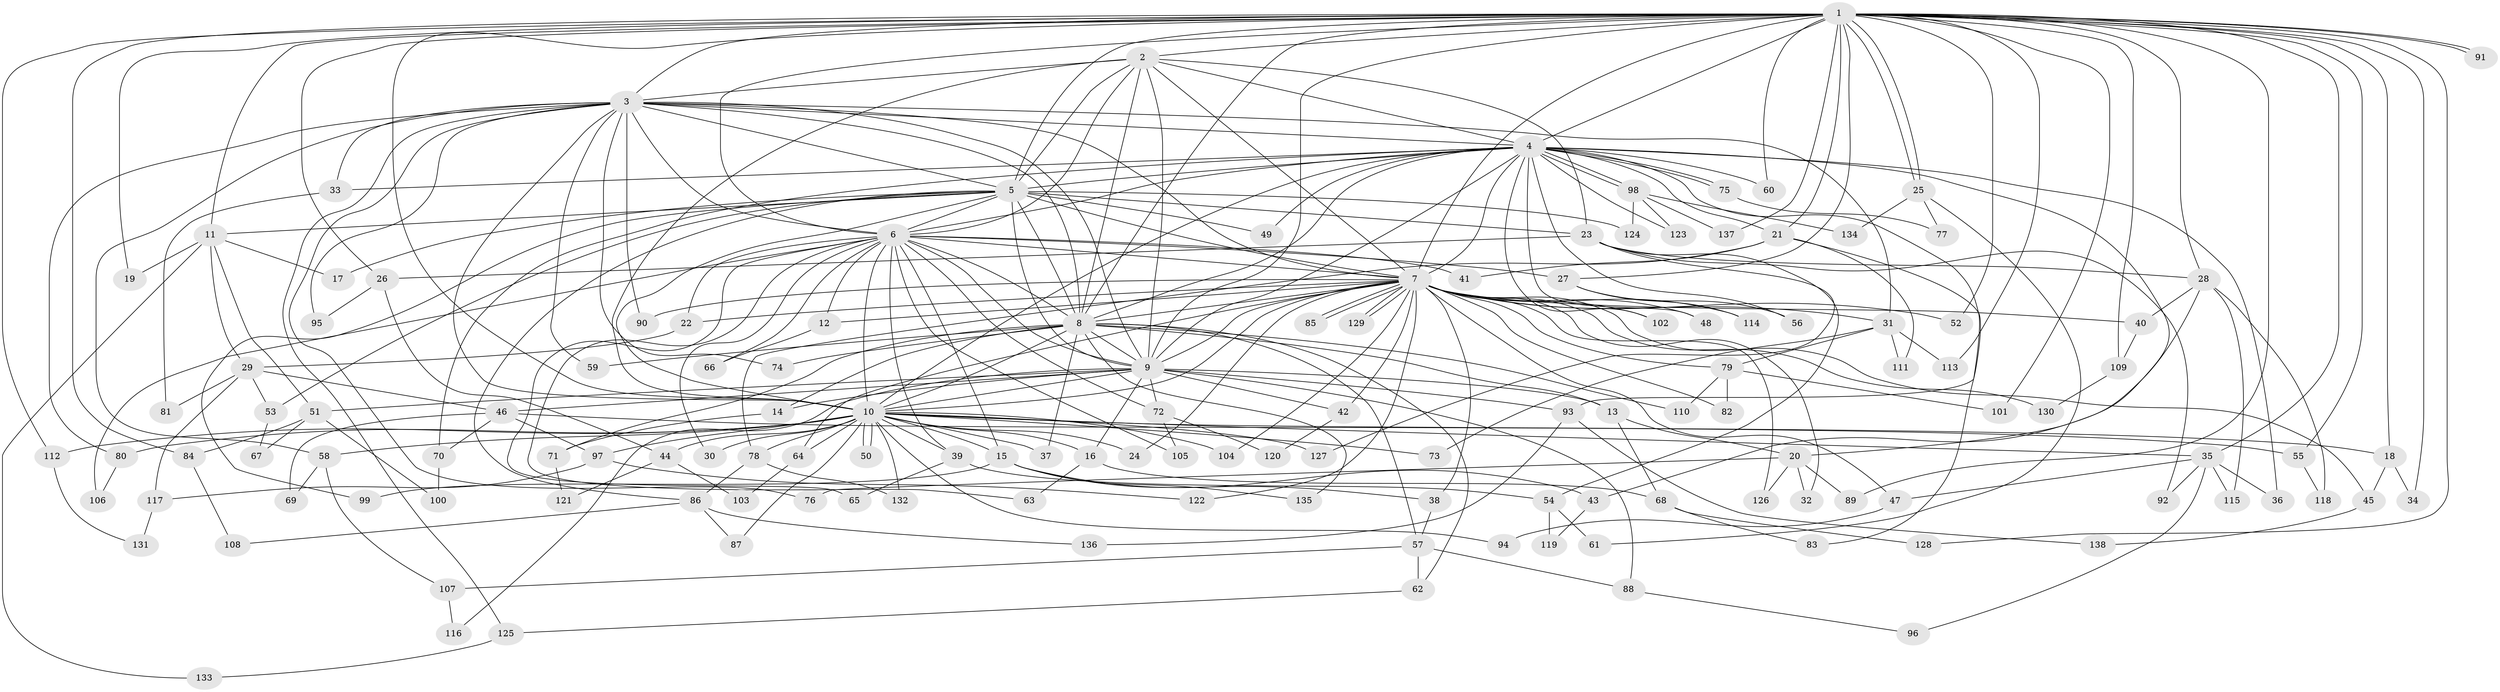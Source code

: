 // Generated by graph-tools (version 1.1) at 2025/01/03/09/25 03:01:35]
// undirected, 138 vertices, 301 edges
graph export_dot {
graph [start="1"]
  node [color=gray90,style=filled];
  1;
  2;
  3;
  4;
  5;
  6;
  7;
  8;
  9;
  10;
  11;
  12;
  13;
  14;
  15;
  16;
  17;
  18;
  19;
  20;
  21;
  22;
  23;
  24;
  25;
  26;
  27;
  28;
  29;
  30;
  31;
  32;
  33;
  34;
  35;
  36;
  37;
  38;
  39;
  40;
  41;
  42;
  43;
  44;
  45;
  46;
  47;
  48;
  49;
  50;
  51;
  52;
  53;
  54;
  55;
  56;
  57;
  58;
  59;
  60;
  61;
  62;
  63;
  64;
  65;
  66;
  67;
  68;
  69;
  70;
  71;
  72;
  73;
  74;
  75;
  76;
  77;
  78;
  79;
  80;
  81;
  82;
  83;
  84;
  85;
  86;
  87;
  88;
  89;
  90;
  91;
  92;
  93;
  94;
  95;
  96;
  97;
  98;
  99;
  100;
  101;
  102;
  103;
  104;
  105;
  106;
  107;
  108;
  109;
  110;
  111;
  112;
  113;
  114;
  115;
  116;
  117;
  118;
  119;
  120;
  121;
  122;
  123;
  124;
  125;
  126;
  127;
  128;
  129;
  130;
  131;
  132;
  133;
  134;
  135;
  136;
  137;
  138;
  1 -- 2;
  1 -- 3;
  1 -- 4;
  1 -- 5;
  1 -- 6;
  1 -- 7;
  1 -- 8;
  1 -- 9;
  1 -- 10;
  1 -- 11;
  1 -- 18;
  1 -- 19;
  1 -- 21;
  1 -- 25;
  1 -- 25;
  1 -- 26;
  1 -- 27;
  1 -- 28;
  1 -- 34;
  1 -- 35;
  1 -- 52;
  1 -- 55;
  1 -- 60;
  1 -- 84;
  1 -- 89;
  1 -- 91;
  1 -- 91;
  1 -- 101;
  1 -- 109;
  1 -- 112;
  1 -- 113;
  1 -- 128;
  1 -- 137;
  2 -- 3;
  2 -- 4;
  2 -- 5;
  2 -- 6;
  2 -- 7;
  2 -- 8;
  2 -- 9;
  2 -- 10;
  2 -- 23;
  3 -- 4;
  3 -- 5;
  3 -- 6;
  3 -- 7;
  3 -- 8;
  3 -- 9;
  3 -- 10;
  3 -- 31;
  3 -- 33;
  3 -- 58;
  3 -- 59;
  3 -- 74;
  3 -- 76;
  3 -- 80;
  3 -- 90;
  3 -- 95;
  3 -- 125;
  4 -- 5;
  4 -- 6;
  4 -- 7;
  4 -- 8;
  4 -- 9;
  4 -- 10;
  4 -- 20;
  4 -- 21;
  4 -- 33;
  4 -- 36;
  4 -- 48;
  4 -- 49;
  4 -- 56;
  4 -- 60;
  4 -- 70;
  4 -- 75;
  4 -- 75;
  4 -- 93;
  4 -- 98;
  4 -- 98;
  4 -- 102;
  4 -- 123;
  5 -- 6;
  5 -- 7;
  5 -- 8;
  5 -- 9;
  5 -- 10;
  5 -- 11;
  5 -- 17;
  5 -- 23;
  5 -- 49;
  5 -- 53;
  5 -- 86;
  5 -- 99;
  5 -- 124;
  6 -- 7;
  6 -- 8;
  6 -- 9;
  6 -- 10;
  6 -- 12;
  6 -- 15;
  6 -- 22;
  6 -- 27;
  6 -- 30;
  6 -- 39;
  6 -- 41;
  6 -- 63;
  6 -- 65;
  6 -- 66;
  6 -- 72;
  6 -- 105;
  6 -- 106;
  7 -- 8;
  7 -- 9;
  7 -- 10;
  7 -- 12;
  7 -- 22;
  7 -- 24;
  7 -- 31;
  7 -- 32;
  7 -- 38;
  7 -- 40;
  7 -- 42;
  7 -- 45;
  7 -- 47;
  7 -- 48;
  7 -- 52;
  7 -- 64;
  7 -- 79;
  7 -- 82;
  7 -- 85;
  7 -- 85;
  7 -- 90;
  7 -- 102;
  7 -- 104;
  7 -- 114;
  7 -- 122;
  7 -- 126;
  7 -- 129;
  7 -- 129;
  7 -- 130;
  8 -- 9;
  8 -- 10;
  8 -- 13;
  8 -- 14;
  8 -- 37;
  8 -- 57;
  8 -- 59;
  8 -- 62;
  8 -- 71;
  8 -- 74;
  8 -- 110;
  8 -- 135;
  9 -- 10;
  9 -- 13;
  9 -- 14;
  9 -- 16;
  9 -- 42;
  9 -- 46;
  9 -- 51;
  9 -- 72;
  9 -- 88;
  9 -- 93;
  9 -- 116;
  10 -- 15;
  10 -- 16;
  10 -- 18;
  10 -- 24;
  10 -- 30;
  10 -- 35;
  10 -- 37;
  10 -- 39;
  10 -- 44;
  10 -- 50;
  10 -- 50;
  10 -- 58;
  10 -- 64;
  10 -- 73;
  10 -- 78;
  10 -- 80;
  10 -- 87;
  10 -- 94;
  10 -- 97;
  10 -- 104;
  10 -- 112;
  10 -- 127;
  10 -- 132;
  11 -- 17;
  11 -- 19;
  11 -- 29;
  11 -- 51;
  11 -- 133;
  12 -- 66;
  13 -- 20;
  13 -- 68;
  14 -- 71;
  15 -- 38;
  15 -- 43;
  15 -- 99;
  15 -- 135;
  16 -- 63;
  16 -- 68;
  18 -- 34;
  18 -- 45;
  20 -- 32;
  20 -- 76;
  20 -- 89;
  20 -- 126;
  21 -- 41;
  21 -- 78;
  21 -- 83;
  21 -- 111;
  22 -- 29;
  23 -- 26;
  23 -- 28;
  23 -- 54;
  23 -- 92;
  23 -- 127;
  25 -- 61;
  25 -- 77;
  25 -- 134;
  26 -- 44;
  26 -- 95;
  27 -- 56;
  27 -- 114;
  28 -- 40;
  28 -- 43;
  28 -- 115;
  28 -- 118;
  29 -- 46;
  29 -- 53;
  29 -- 81;
  29 -- 117;
  31 -- 73;
  31 -- 79;
  31 -- 111;
  31 -- 113;
  33 -- 81;
  35 -- 36;
  35 -- 47;
  35 -- 92;
  35 -- 96;
  35 -- 115;
  38 -- 57;
  39 -- 54;
  39 -- 65;
  40 -- 109;
  42 -- 120;
  43 -- 119;
  44 -- 103;
  44 -- 121;
  45 -- 138;
  46 -- 55;
  46 -- 69;
  46 -- 70;
  46 -- 97;
  47 -- 94;
  51 -- 67;
  51 -- 84;
  51 -- 100;
  53 -- 67;
  54 -- 61;
  54 -- 119;
  55 -- 118;
  57 -- 62;
  57 -- 88;
  57 -- 107;
  58 -- 69;
  58 -- 107;
  62 -- 125;
  64 -- 103;
  68 -- 83;
  68 -- 128;
  70 -- 100;
  71 -- 121;
  72 -- 105;
  72 -- 120;
  75 -- 77;
  78 -- 86;
  78 -- 132;
  79 -- 82;
  79 -- 101;
  79 -- 110;
  80 -- 106;
  84 -- 108;
  86 -- 87;
  86 -- 108;
  86 -- 136;
  88 -- 96;
  93 -- 136;
  93 -- 138;
  97 -- 117;
  97 -- 122;
  98 -- 123;
  98 -- 124;
  98 -- 134;
  98 -- 137;
  107 -- 116;
  109 -- 130;
  112 -- 131;
  117 -- 131;
  125 -- 133;
}
